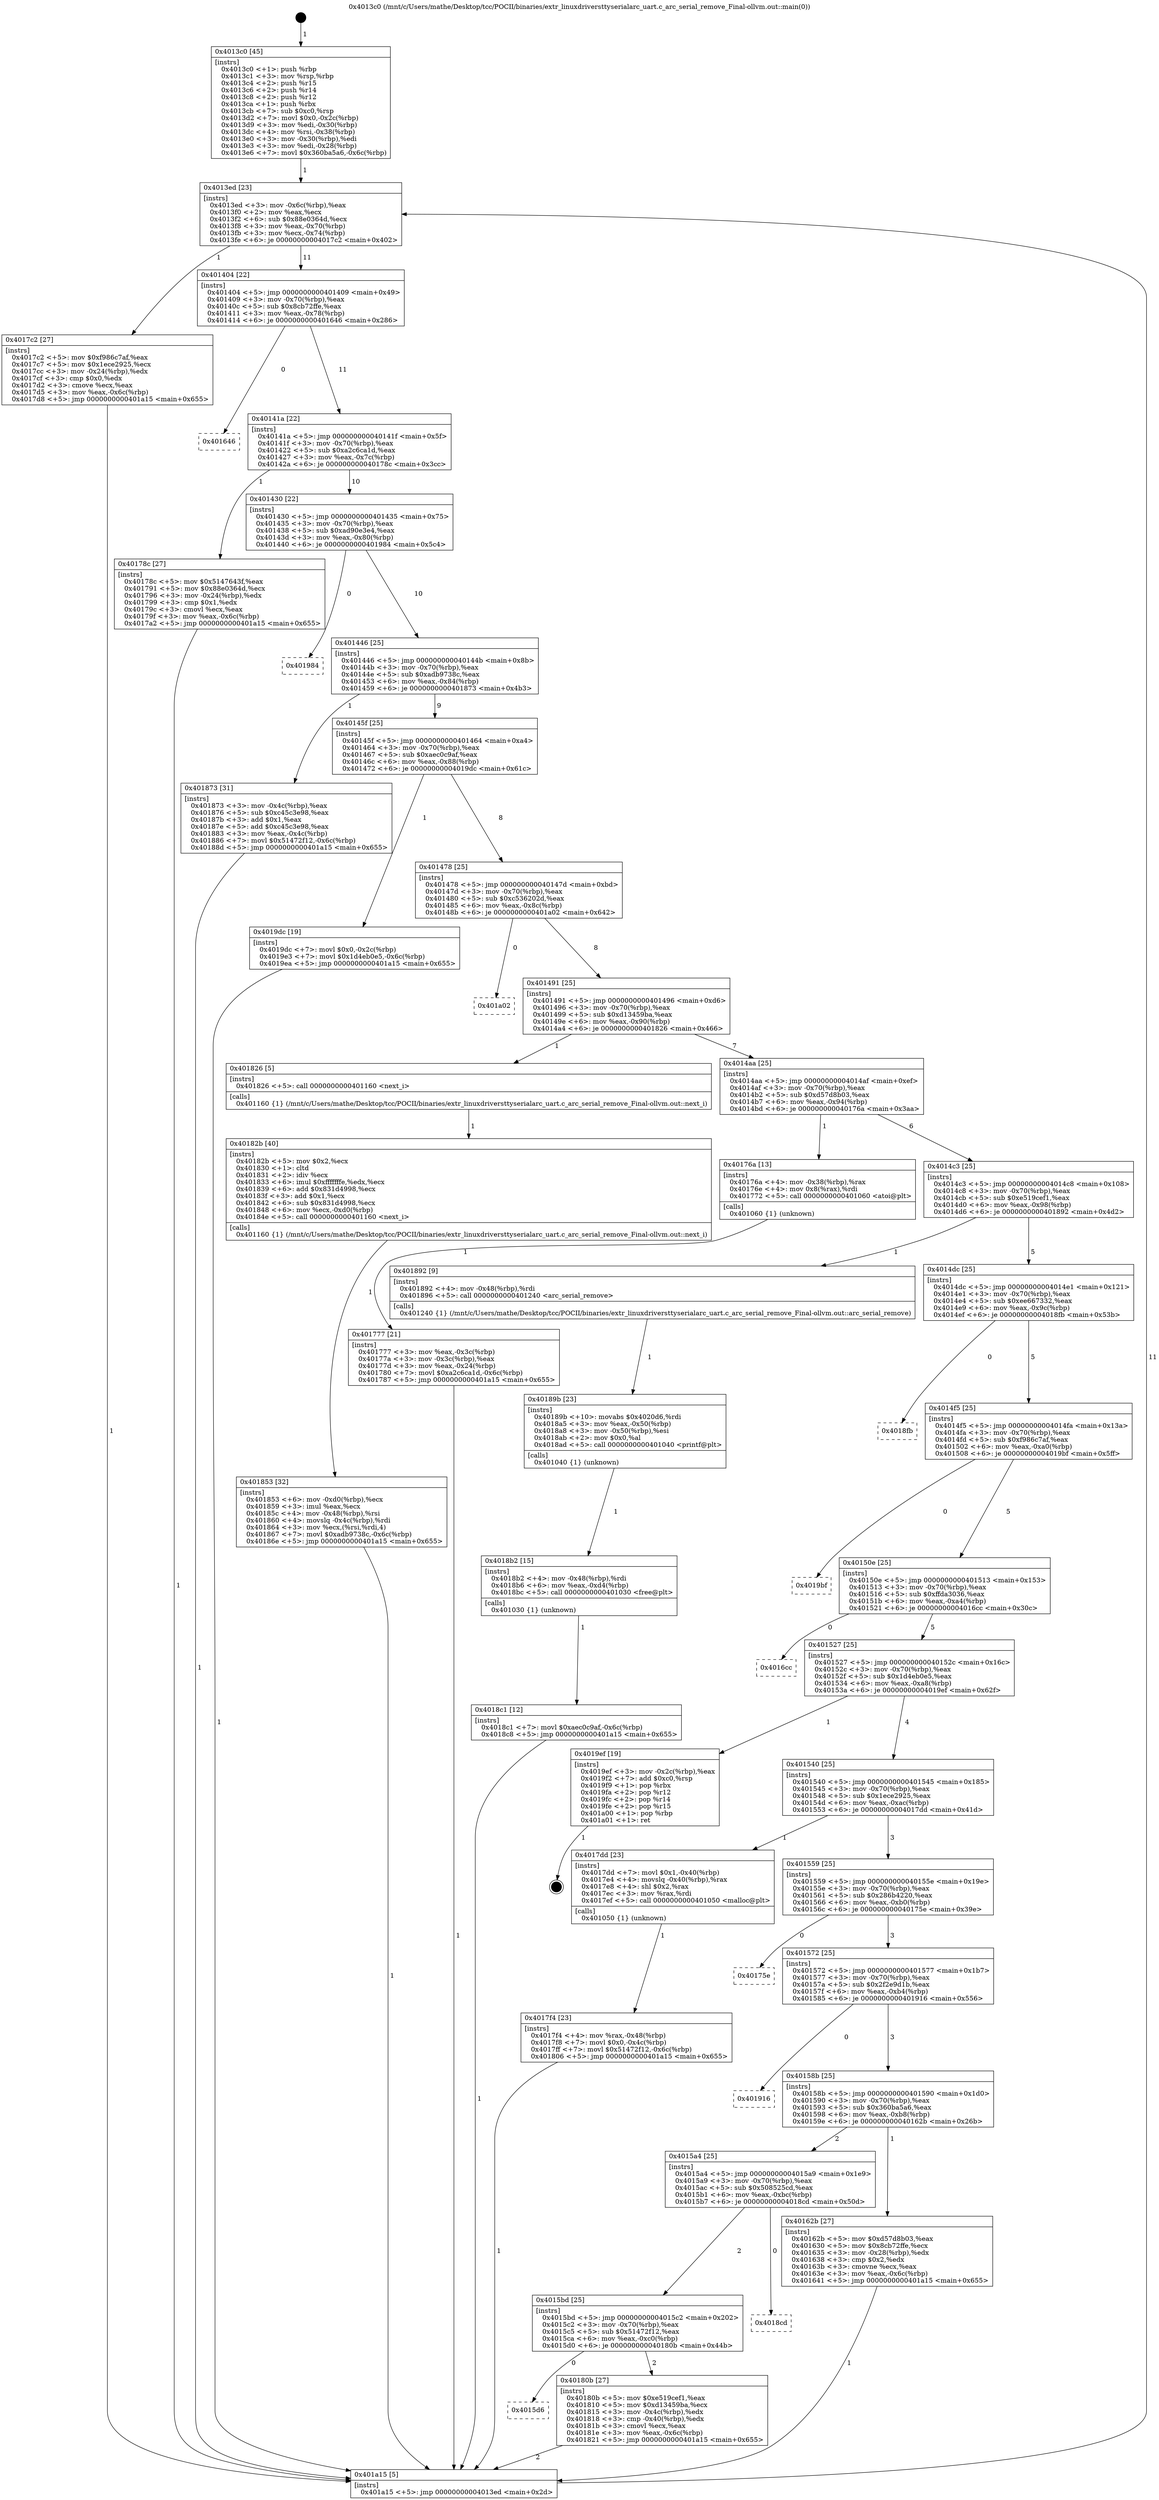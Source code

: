 digraph "0x4013c0" {
  label = "0x4013c0 (/mnt/c/Users/mathe/Desktop/tcc/POCII/binaries/extr_linuxdriversttyserialarc_uart.c_arc_serial_remove_Final-ollvm.out::main(0))"
  labelloc = "t"
  node[shape=record]

  Entry [label="",width=0.3,height=0.3,shape=circle,fillcolor=black,style=filled]
  "0x4013ed" [label="{
     0x4013ed [23]\l
     | [instrs]\l
     &nbsp;&nbsp;0x4013ed \<+3\>: mov -0x6c(%rbp),%eax\l
     &nbsp;&nbsp;0x4013f0 \<+2\>: mov %eax,%ecx\l
     &nbsp;&nbsp;0x4013f2 \<+6\>: sub $0x88e0364d,%ecx\l
     &nbsp;&nbsp;0x4013f8 \<+3\>: mov %eax,-0x70(%rbp)\l
     &nbsp;&nbsp;0x4013fb \<+3\>: mov %ecx,-0x74(%rbp)\l
     &nbsp;&nbsp;0x4013fe \<+6\>: je 00000000004017c2 \<main+0x402\>\l
  }"]
  "0x4017c2" [label="{
     0x4017c2 [27]\l
     | [instrs]\l
     &nbsp;&nbsp;0x4017c2 \<+5\>: mov $0xf986c7af,%eax\l
     &nbsp;&nbsp;0x4017c7 \<+5\>: mov $0x1ece2925,%ecx\l
     &nbsp;&nbsp;0x4017cc \<+3\>: mov -0x24(%rbp),%edx\l
     &nbsp;&nbsp;0x4017cf \<+3\>: cmp $0x0,%edx\l
     &nbsp;&nbsp;0x4017d2 \<+3\>: cmove %ecx,%eax\l
     &nbsp;&nbsp;0x4017d5 \<+3\>: mov %eax,-0x6c(%rbp)\l
     &nbsp;&nbsp;0x4017d8 \<+5\>: jmp 0000000000401a15 \<main+0x655\>\l
  }"]
  "0x401404" [label="{
     0x401404 [22]\l
     | [instrs]\l
     &nbsp;&nbsp;0x401404 \<+5\>: jmp 0000000000401409 \<main+0x49\>\l
     &nbsp;&nbsp;0x401409 \<+3\>: mov -0x70(%rbp),%eax\l
     &nbsp;&nbsp;0x40140c \<+5\>: sub $0x8cb72ffe,%eax\l
     &nbsp;&nbsp;0x401411 \<+3\>: mov %eax,-0x78(%rbp)\l
     &nbsp;&nbsp;0x401414 \<+6\>: je 0000000000401646 \<main+0x286\>\l
  }"]
  Exit [label="",width=0.3,height=0.3,shape=circle,fillcolor=black,style=filled,peripheries=2]
  "0x401646" [label="{
     0x401646\l
  }", style=dashed]
  "0x40141a" [label="{
     0x40141a [22]\l
     | [instrs]\l
     &nbsp;&nbsp;0x40141a \<+5\>: jmp 000000000040141f \<main+0x5f\>\l
     &nbsp;&nbsp;0x40141f \<+3\>: mov -0x70(%rbp),%eax\l
     &nbsp;&nbsp;0x401422 \<+5\>: sub $0xa2c6ca1d,%eax\l
     &nbsp;&nbsp;0x401427 \<+3\>: mov %eax,-0x7c(%rbp)\l
     &nbsp;&nbsp;0x40142a \<+6\>: je 000000000040178c \<main+0x3cc\>\l
  }"]
  "0x4018c1" [label="{
     0x4018c1 [12]\l
     | [instrs]\l
     &nbsp;&nbsp;0x4018c1 \<+7\>: movl $0xaec0c9af,-0x6c(%rbp)\l
     &nbsp;&nbsp;0x4018c8 \<+5\>: jmp 0000000000401a15 \<main+0x655\>\l
  }"]
  "0x40178c" [label="{
     0x40178c [27]\l
     | [instrs]\l
     &nbsp;&nbsp;0x40178c \<+5\>: mov $0x5147643f,%eax\l
     &nbsp;&nbsp;0x401791 \<+5\>: mov $0x88e0364d,%ecx\l
     &nbsp;&nbsp;0x401796 \<+3\>: mov -0x24(%rbp),%edx\l
     &nbsp;&nbsp;0x401799 \<+3\>: cmp $0x1,%edx\l
     &nbsp;&nbsp;0x40179c \<+3\>: cmovl %ecx,%eax\l
     &nbsp;&nbsp;0x40179f \<+3\>: mov %eax,-0x6c(%rbp)\l
     &nbsp;&nbsp;0x4017a2 \<+5\>: jmp 0000000000401a15 \<main+0x655\>\l
  }"]
  "0x401430" [label="{
     0x401430 [22]\l
     | [instrs]\l
     &nbsp;&nbsp;0x401430 \<+5\>: jmp 0000000000401435 \<main+0x75\>\l
     &nbsp;&nbsp;0x401435 \<+3\>: mov -0x70(%rbp),%eax\l
     &nbsp;&nbsp;0x401438 \<+5\>: sub $0xad90e3e4,%eax\l
     &nbsp;&nbsp;0x40143d \<+3\>: mov %eax,-0x80(%rbp)\l
     &nbsp;&nbsp;0x401440 \<+6\>: je 0000000000401984 \<main+0x5c4\>\l
  }"]
  "0x4018b2" [label="{
     0x4018b2 [15]\l
     | [instrs]\l
     &nbsp;&nbsp;0x4018b2 \<+4\>: mov -0x48(%rbp),%rdi\l
     &nbsp;&nbsp;0x4018b6 \<+6\>: mov %eax,-0xd4(%rbp)\l
     &nbsp;&nbsp;0x4018bc \<+5\>: call 0000000000401030 \<free@plt\>\l
     | [calls]\l
     &nbsp;&nbsp;0x401030 \{1\} (unknown)\l
  }"]
  "0x401984" [label="{
     0x401984\l
  }", style=dashed]
  "0x401446" [label="{
     0x401446 [25]\l
     | [instrs]\l
     &nbsp;&nbsp;0x401446 \<+5\>: jmp 000000000040144b \<main+0x8b\>\l
     &nbsp;&nbsp;0x40144b \<+3\>: mov -0x70(%rbp),%eax\l
     &nbsp;&nbsp;0x40144e \<+5\>: sub $0xadb9738c,%eax\l
     &nbsp;&nbsp;0x401453 \<+6\>: mov %eax,-0x84(%rbp)\l
     &nbsp;&nbsp;0x401459 \<+6\>: je 0000000000401873 \<main+0x4b3\>\l
  }"]
  "0x40189b" [label="{
     0x40189b [23]\l
     | [instrs]\l
     &nbsp;&nbsp;0x40189b \<+10\>: movabs $0x4020d6,%rdi\l
     &nbsp;&nbsp;0x4018a5 \<+3\>: mov %eax,-0x50(%rbp)\l
     &nbsp;&nbsp;0x4018a8 \<+3\>: mov -0x50(%rbp),%esi\l
     &nbsp;&nbsp;0x4018ab \<+2\>: mov $0x0,%al\l
     &nbsp;&nbsp;0x4018ad \<+5\>: call 0000000000401040 \<printf@plt\>\l
     | [calls]\l
     &nbsp;&nbsp;0x401040 \{1\} (unknown)\l
  }"]
  "0x401873" [label="{
     0x401873 [31]\l
     | [instrs]\l
     &nbsp;&nbsp;0x401873 \<+3\>: mov -0x4c(%rbp),%eax\l
     &nbsp;&nbsp;0x401876 \<+5\>: sub $0xc45c3e98,%eax\l
     &nbsp;&nbsp;0x40187b \<+3\>: add $0x1,%eax\l
     &nbsp;&nbsp;0x40187e \<+5\>: add $0xc45c3e98,%eax\l
     &nbsp;&nbsp;0x401883 \<+3\>: mov %eax,-0x4c(%rbp)\l
     &nbsp;&nbsp;0x401886 \<+7\>: movl $0x51472f12,-0x6c(%rbp)\l
     &nbsp;&nbsp;0x40188d \<+5\>: jmp 0000000000401a15 \<main+0x655\>\l
  }"]
  "0x40145f" [label="{
     0x40145f [25]\l
     | [instrs]\l
     &nbsp;&nbsp;0x40145f \<+5\>: jmp 0000000000401464 \<main+0xa4\>\l
     &nbsp;&nbsp;0x401464 \<+3\>: mov -0x70(%rbp),%eax\l
     &nbsp;&nbsp;0x401467 \<+5\>: sub $0xaec0c9af,%eax\l
     &nbsp;&nbsp;0x40146c \<+6\>: mov %eax,-0x88(%rbp)\l
     &nbsp;&nbsp;0x401472 \<+6\>: je 00000000004019dc \<main+0x61c\>\l
  }"]
  "0x401853" [label="{
     0x401853 [32]\l
     | [instrs]\l
     &nbsp;&nbsp;0x401853 \<+6\>: mov -0xd0(%rbp),%ecx\l
     &nbsp;&nbsp;0x401859 \<+3\>: imul %eax,%ecx\l
     &nbsp;&nbsp;0x40185c \<+4\>: mov -0x48(%rbp),%rsi\l
     &nbsp;&nbsp;0x401860 \<+4\>: movslq -0x4c(%rbp),%rdi\l
     &nbsp;&nbsp;0x401864 \<+3\>: mov %ecx,(%rsi,%rdi,4)\l
     &nbsp;&nbsp;0x401867 \<+7\>: movl $0xadb9738c,-0x6c(%rbp)\l
     &nbsp;&nbsp;0x40186e \<+5\>: jmp 0000000000401a15 \<main+0x655\>\l
  }"]
  "0x4019dc" [label="{
     0x4019dc [19]\l
     | [instrs]\l
     &nbsp;&nbsp;0x4019dc \<+7\>: movl $0x0,-0x2c(%rbp)\l
     &nbsp;&nbsp;0x4019e3 \<+7\>: movl $0x1d4eb0e5,-0x6c(%rbp)\l
     &nbsp;&nbsp;0x4019ea \<+5\>: jmp 0000000000401a15 \<main+0x655\>\l
  }"]
  "0x401478" [label="{
     0x401478 [25]\l
     | [instrs]\l
     &nbsp;&nbsp;0x401478 \<+5\>: jmp 000000000040147d \<main+0xbd\>\l
     &nbsp;&nbsp;0x40147d \<+3\>: mov -0x70(%rbp),%eax\l
     &nbsp;&nbsp;0x401480 \<+5\>: sub $0xc536202d,%eax\l
     &nbsp;&nbsp;0x401485 \<+6\>: mov %eax,-0x8c(%rbp)\l
     &nbsp;&nbsp;0x40148b \<+6\>: je 0000000000401a02 \<main+0x642\>\l
  }"]
  "0x40182b" [label="{
     0x40182b [40]\l
     | [instrs]\l
     &nbsp;&nbsp;0x40182b \<+5\>: mov $0x2,%ecx\l
     &nbsp;&nbsp;0x401830 \<+1\>: cltd\l
     &nbsp;&nbsp;0x401831 \<+2\>: idiv %ecx\l
     &nbsp;&nbsp;0x401833 \<+6\>: imul $0xfffffffe,%edx,%ecx\l
     &nbsp;&nbsp;0x401839 \<+6\>: add $0x831d4998,%ecx\l
     &nbsp;&nbsp;0x40183f \<+3\>: add $0x1,%ecx\l
     &nbsp;&nbsp;0x401842 \<+6\>: sub $0x831d4998,%ecx\l
     &nbsp;&nbsp;0x401848 \<+6\>: mov %ecx,-0xd0(%rbp)\l
     &nbsp;&nbsp;0x40184e \<+5\>: call 0000000000401160 \<next_i\>\l
     | [calls]\l
     &nbsp;&nbsp;0x401160 \{1\} (/mnt/c/Users/mathe/Desktop/tcc/POCII/binaries/extr_linuxdriversttyserialarc_uart.c_arc_serial_remove_Final-ollvm.out::next_i)\l
  }"]
  "0x401a02" [label="{
     0x401a02\l
  }", style=dashed]
  "0x401491" [label="{
     0x401491 [25]\l
     | [instrs]\l
     &nbsp;&nbsp;0x401491 \<+5\>: jmp 0000000000401496 \<main+0xd6\>\l
     &nbsp;&nbsp;0x401496 \<+3\>: mov -0x70(%rbp),%eax\l
     &nbsp;&nbsp;0x401499 \<+5\>: sub $0xd13459ba,%eax\l
     &nbsp;&nbsp;0x40149e \<+6\>: mov %eax,-0x90(%rbp)\l
     &nbsp;&nbsp;0x4014a4 \<+6\>: je 0000000000401826 \<main+0x466\>\l
  }"]
  "0x4015d6" [label="{
     0x4015d6\l
  }", style=dashed]
  "0x401826" [label="{
     0x401826 [5]\l
     | [instrs]\l
     &nbsp;&nbsp;0x401826 \<+5\>: call 0000000000401160 \<next_i\>\l
     | [calls]\l
     &nbsp;&nbsp;0x401160 \{1\} (/mnt/c/Users/mathe/Desktop/tcc/POCII/binaries/extr_linuxdriversttyserialarc_uart.c_arc_serial_remove_Final-ollvm.out::next_i)\l
  }"]
  "0x4014aa" [label="{
     0x4014aa [25]\l
     | [instrs]\l
     &nbsp;&nbsp;0x4014aa \<+5\>: jmp 00000000004014af \<main+0xef\>\l
     &nbsp;&nbsp;0x4014af \<+3\>: mov -0x70(%rbp),%eax\l
     &nbsp;&nbsp;0x4014b2 \<+5\>: sub $0xd57d8b03,%eax\l
     &nbsp;&nbsp;0x4014b7 \<+6\>: mov %eax,-0x94(%rbp)\l
     &nbsp;&nbsp;0x4014bd \<+6\>: je 000000000040176a \<main+0x3aa\>\l
  }"]
  "0x40180b" [label="{
     0x40180b [27]\l
     | [instrs]\l
     &nbsp;&nbsp;0x40180b \<+5\>: mov $0xe519cef1,%eax\l
     &nbsp;&nbsp;0x401810 \<+5\>: mov $0xd13459ba,%ecx\l
     &nbsp;&nbsp;0x401815 \<+3\>: mov -0x4c(%rbp),%edx\l
     &nbsp;&nbsp;0x401818 \<+3\>: cmp -0x40(%rbp),%edx\l
     &nbsp;&nbsp;0x40181b \<+3\>: cmovl %ecx,%eax\l
     &nbsp;&nbsp;0x40181e \<+3\>: mov %eax,-0x6c(%rbp)\l
     &nbsp;&nbsp;0x401821 \<+5\>: jmp 0000000000401a15 \<main+0x655\>\l
  }"]
  "0x40176a" [label="{
     0x40176a [13]\l
     | [instrs]\l
     &nbsp;&nbsp;0x40176a \<+4\>: mov -0x38(%rbp),%rax\l
     &nbsp;&nbsp;0x40176e \<+4\>: mov 0x8(%rax),%rdi\l
     &nbsp;&nbsp;0x401772 \<+5\>: call 0000000000401060 \<atoi@plt\>\l
     | [calls]\l
     &nbsp;&nbsp;0x401060 \{1\} (unknown)\l
  }"]
  "0x4014c3" [label="{
     0x4014c3 [25]\l
     | [instrs]\l
     &nbsp;&nbsp;0x4014c3 \<+5\>: jmp 00000000004014c8 \<main+0x108\>\l
     &nbsp;&nbsp;0x4014c8 \<+3\>: mov -0x70(%rbp),%eax\l
     &nbsp;&nbsp;0x4014cb \<+5\>: sub $0xe519cef1,%eax\l
     &nbsp;&nbsp;0x4014d0 \<+6\>: mov %eax,-0x98(%rbp)\l
     &nbsp;&nbsp;0x4014d6 \<+6\>: je 0000000000401892 \<main+0x4d2\>\l
  }"]
  "0x4015bd" [label="{
     0x4015bd [25]\l
     | [instrs]\l
     &nbsp;&nbsp;0x4015bd \<+5\>: jmp 00000000004015c2 \<main+0x202\>\l
     &nbsp;&nbsp;0x4015c2 \<+3\>: mov -0x70(%rbp),%eax\l
     &nbsp;&nbsp;0x4015c5 \<+5\>: sub $0x51472f12,%eax\l
     &nbsp;&nbsp;0x4015ca \<+6\>: mov %eax,-0xc0(%rbp)\l
     &nbsp;&nbsp;0x4015d0 \<+6\>: je 000000000040180b \<main+0x44b\>\l
  }"]
  "0x401892" [label="{
     0x401892 [9]\l
     | [instrs]\l
     &nbsp;&nbsp;0x401892 \<+4\>: mov -0x48(%rbp),%rdi\l
     &nbsp;&nbsp;0x401896 \<+5\>: call 0000000000401240 \<arc_serial_remove\>\l
     | [calls]\l
     &nbsp;&nbsp;0x401240 \{1\} (/mnt/c/Users/mathe/Desktop/tcc/POCII/binaries/extr_linuxdriversttyserialarc_uart.c_arc_serial_remove_Final-ollvm.out::arc_serial_remove)\l
  }"]
  "0x4014dc" [label="{
     0x4014dc [25]\l
     | [instrs]\l
     &nbsp;&nbsp;0x4014dc \<+5\>: jmp 00000000004014e1 \<main+0x121\>\l
     &nbsp;&nbsp;0x4014e1 \<+3\>: mov -0x70(%rbp),%eax\l
     &nbsp;&nbsp;0x4014e4 \<+5\>: sub $0xee667332,%eax\l
     &nbsp;&nbsp;0x4014e9 \<+6\>: mov %eax,-0x9c(%rbp)\l
     &nbsp;&nbsp;0x4014ef \<+6\>: je 00000000004018fb \<main+0x53b\>\l
  }"]
  "0x4018cd" [label="{
     0x4018cd\l
  }", style=dashed]
  "0x4018fb" [label="{
     0x4018fb\l
  }", style=dashed]
  "0x4014f5" [label="{
     0x4014f5 [25]\l
     | [instrs]\l
     &nbsp;&nbsp;0x4014f5 \<+5\>: jmp 00000000004014fa \<main+0x13a\>\l
     &nbsp;&nbsp;0x4014fa \<+3\>: mov -0x70(%rbp),%eax\l
     &nbsp;&nbsp;0x4014fd \<+5\>: sub $0xf986c7af,%eax\l
     &nbsp;&nbsp;0x401502 \<+6\>: mov %eax,-0xa0(%rbp)\l
     &nbsp;&nbsp;0x401508 \<+6\>: je 00000000004019bf \<main+0x5ff\>\l
  }"]
  "0x4017f4" [label="{
     0x4017f4 [23]\l
     | [instrs]\l
     &nbsp;&nbsp;0x4017f4 \<+4\>: mov %rax,-0x48(%rbp)\l
     &nbsp;&nbsp;0x4017f8 \<+7\>: movl $0x0,-0x4c(%rbp)\l
     &nbsp;&nbsp;0x4017ff \<+7\>: movl $0x51472f12,-0x6c(%rbp)\l
     &nbsp;&nbsp;0x401806 \<+5\>: jmp 0000000000401a15 \<main+0x655\>\l
  }"]
  "0x4019bf" [label="{
     0x4019bf\l
  }", style=dashed]
  "0x40150e" [label="{
     0x40150e [25]\l
     | [instrs]\l
     &nbsp;&nbsp;0x40150e \<+5\>: jmp 0000000000401513 \<main+0x153\>\l
     &nbsp;&nbsp;0x401513 \<+3\>: mov -0x70(%rbp),%eax\l
     &nbsp;&nbsp;0x401516 \<+5\>: sub $0xffda3036,%eax\l
     &nbsp;&nbsp;0x40151b \<+6\>: mov %eax,-0xa4(%rbp)\l
     &nbsp;&nbsp;0x401521 \<+6\>: je 00000000004016cc \<main+0x30c\>\l
  }"]
  "0x401777" [label="{
     0x401777 [21]\l
     | [instrs]\l
     &nbsp;&nbsp;0x401777 \<+3\>: mov %eax,-0x3c(%rbp)\l
     &nbsp;&nbsp;0x40177a \<+3\>: mov -0x3c(%rbp),%eax\l
     &nbsp;&nbsp;0x40177d \<+3\>: mov %eax,-0x24(%rbp)\l
     &nbsp;&nbsp;0x401780 \<+7\>: movl $0xa2c6ca1d,-0x6c(%rbp)\l
     &nbsp;&nbsp;0x401787 \<+5\>: jmp 0000000000401a15 \<main+0x655\>\l
  }"]
  "0x4016cc" [label="{
     0x4016cc\l
  }", style=dashed]
  "0x401527" [label="{
     0x401527 [25]\l
     | [instrs]\l
     &nbsp;&nbsp;0x401527 \<+5\>: jmp 000000000040152c \<main+0x16c\>\l
     &nbsp;&nbsp;0x40152c \<+3\>: mov -0x70(%rbp),%eax\l
     &nbsp;&nbsp;0x40152f \<+5\>: sub $0x1d4eb0e5,%eax\l
     &nbsp;&nbsp;0x401534 \<+6\>: mov %eax,-0xa8(%rbp)\l
     &nbsp;&nbsp;0x40153a \<+6\>: je 00000000004019ef \<main+0x62f\>\l
  }"]
  "0x4013c0" [label="{
     0x4013c0 [45]\l
     | [instrs]\l
     &nbsp;&nbsp;0x4013c0 \<+1\>: push %rbp\l
     &nbsp;&nbsp;0x4013c1 \<+3\>: mov %rsp,%rbp\l
     &nbsp;&nbsp;0x4013c4 \<+2\>: push %r15\l
     &nbsp;&nbsp;0x4013c6 \<+2\>: push %r14\l
     &nbsp;&nbsp;0x4013c8 \<+2\>: push %r12\l
     &nbsp;&nbsp;0x4013ca \<+1\>: push %rbx\l
     &nbsp;&nbsp;0x4013cb \<+7\>: sub $0xc0,%rsp\l
     &nbsp;&nbsp;0x4013d2 \<+7\>: movl $0x0,-0x2c(%rbp)\l
     &nbsp;&nbsp;0x4013d9 \<+3\>: mov %edi,-0x30(%rbp)\l
     &nbsp;&nbsp;0x4013dc \<+4\>: mov %rsi,-0x38(%rbp)\l
     &nbsp;&nbsp;0x4013e0 \<+3\>: mov -0x30(%rbp),%edi\l
     &nbsp;&nbsp;0x4013e3 \<+3\>: mov %edi,-0x28(%rbp)\l
     &nbsp;&nbsp;0x4013e6 \<+7\>: movl $0x360ba5a6,-0x6c(%rbp)\l
  }"]
  "0x4019ef" [label="{
     0x4019ef [19]\l
     | [instrs]\l
     &nbsp;&nbsp;0x4019ef \<+3\>: mov -0x2c(%rbp),%eax\l
     &nbsp;&nbsp;0x4019f2 \<+7\>: add $0xc0,%rsp\l
     &nbsp;&nbsp;0x4019f9 \<+1\>: pop %rbx\l
     &nbsp;&nbsp;0x4019fa \<+2\>: pop %r12\l
     &nbsp;&nbsp;0x4019fc \<+2\>: pop %r14\l
     &nbsp;&nbsp;0x4019fe \<+2\>: pop %r15\l
     &nbsp;&nbsp;0x401a00 \<+1\>: pop %rbp\l
     &nbsp;&nbsp;0x401a01 \<+1\>: ret\l
  }"]
  "0x401540" [label="{
     0x401540 [25]\l
     | [instrs]\l
     &nbsp;&nbsp;0x401540 \<+5\>: jmp 0000000000401545 \<main+0x185\>\l
     &nbsp;&nbsp;0x401545 \<+3\>: mov -0x70(%rbp),%eax\l
     &nbsp;&nbsp;0x401548 \<+5\>: sub $0x1ece2925,%eax\l
     &nbsp;&nbsp;0x40154d \<+6\>: mov %eax,-0xac(%rbp)\l
     &nbsp;&nbsp;0x401553 \<+6\>: je 00000000004017dd \<main+0x41d\>\l
  }"]
  "0x401a15" [label="{
     0x401a15 [5]\l
     | [instrs]\l
     &nbsp;&nbsp;0x401a15 \<+5\>: jmp 00000000004013ed \<main+0x2d\>\l
  }"]
  "0x4017dd" [label="{
     0x4017dd [23]\l
     | [instrs]\l
     &nbsp;&nbsp;0x4017dd \<+7\>: movl $0x1,-0x40(%rbp)\l
     &nbsp;&nbsp;0x4017e4 \<+4\>: movslq -0x40(%rbp),%rax\l
     &nbsp;&nbsp;0x4017e8 \<+4\>: shl $0x2,%rax\l
     &nbsp;&nbsp;0x4017ec \<+3\>: mov %rax,%rdi\l
     &nbsp;&nbsp;0x4017ef \<+5\>: call 0000000000401050 \<malloc@plt\>\l
     | [calls]\l
     &nbsp;&nbsp;0x401050 \{1\} (unknown)\l
  }"]
  "0x401559" [label="{
     0x401559 [25]\l
     | [instrs]\l
     &nbsp;&nbsp;0x401559 \<+5\>: jmp 000000000040155e \<main+0x19e\>\l
     &nbsp;&nbsp;0x40155e \<+3\>: mov -0x70(%rbp),%eax\l
     &nbsp;&nbsp;0x401561 \<+5\>: sub $0x286b4220,%eax\l
     &nbsp;&nbsp;0x401566 \<+6\>: mov %eax,-0xb0(%rbp)\l
     &nbsp;&nbsp;0x40156c \<+6\>: je 000000000040175e \<main+0x39e\>\l
  }"]
  "0x4015a4" [label="{
     0x4015a4 [25]\l
     | [instrs]\l
     &nbsp;&nbsp;0x4015a4 \<+5\>: jmp 00000000004015a9 \<main+0x1e9\>\l
     &nbsp;&nbsp;0x4015a9 \<+3\>: mov -0x70(%rbp),%eax\l
     &nbsp;&nbsp;0x4015ac \<+5\>: sub $0x508525cd,%eax\l
     &nbsp;&nbsp;0x4015b1 \<+6\>: mov %eax,-0xbc(%rbp)\l
     &nbsp;&nbsp;0x4015b7 \<+6\>: je 00000000004018cd \<main+0x50d\>\l
  }"]
  "0x40175e" [label="{
     0x40175e\l
  }", style=dashed]
  "0x401572" [label="{
     0x401572 [25]\l
     | [instrs]\l
     &nbsp;&nbsp;0x401572 \<+5\>: jmp 0000000000401577 \<main+0x1b7\>\l
     &nbsp;&nbsp;0x401577 \<+3\>: mov -0x70(%rbp),%eax\l
     &nbsp;&nbsp;0x40157a \<+5\>: sub $0x2f2e9d1b,%eax\l
     &nbsp;&nbsp;0x40157f \<+6\>: mov %eax,-0xb4(%rbp)\l
     &nbsp;&nbsp;0x401585 \<+6\>: je 0000000000401916 \<main+0x556\>\l
  }"]
  "0x40162b" [label="{
     0x40162b [27]\l
     | [instrs]\l
     &nbsp;&nbsp;0x40162b \<+5\>: mov $0xd57d8b03,%eax\l
     &nbsp;&nbsp;0x401630 \<+5\>: mov $0x8cb72ffe,%ecx\l
     &nbsp;&nbsp;0x401635 \<+3\>: mov -0x28(%rbp),%edx\l
     &nbsp;&nbsp;0x401638 \<+3\>: cmp $0x2,%edx\l
     &nbsp;&nbsp;0x40163b \<+3\>: cmovne %ecx,%eax\l
     &nbsp;&nbsp;0x40163e \<+3\>: mov %eax,-0x6c(%rbp)\l
     &nbsp;&nbsp;0x401641 \<+5\>: jmp 0000000000401a15 \<main+0x655\>\l
  }"]
  "0x401916" [label="{
     0x401916\l
  }", style=dashed]
  "0x40158b" [label="{
     0x40158b [25]\l
     | [instrs]\l
     &nbsp;&nbsp;0x40158b \<+5\>: jmp 0000000000401590 \<main+0x1d0\>\l
     &nbsp;&nbsp;0x401590 \<+3\>: mov -0x70(%rbp),%eax\l
     &nbsp;&nbsp;0x401593 \<+5\>: sub $0x360ba5a6,%eax\l
     &nbsp;&nbsp;0x401598 \<+6\>: mov %eax,-0xb8(%rbp)\l
     &nbsp;&nbsp;0x40159e \<+6\>: je 000000000040162b \<main+0x26b\>\l
  }"]
  Entry -> "0x4013c0" [label=" 1"]
  "0x4013ed" -> "0x4017c2" [label=" 1"]
  "0x4013ed" -> "0x401404" [label=" 11"]
  "0x4019ef" -> Exit [label=" 1"]
  "0x401404" -> "0x401646" [label=" 0"]
  "0x401404" -> "0x40141a" [label=" 11"]
  "0x4019dc" -> "0x401a15" [label=" 1"]
  "0x40141a" -> "0x40178c" [label=" 1"]
  "0x40141a" -> "0x401430" [label=" 10"]
  "0x4018c1" -> "0x401a15" [label=" 1"]
  "0x401430" -> "0x401984" [label=" 0"]
  "0x401430" -> "0x401446" [label=" 10"]
  "0x4018b2" -> "0x4018c1" [label=" 1"]
  "0x401446" -> "0x401873" [label=" 1"]
  "0x401446" -> "0x40145f" [label=" 9"]
  "0x40189b" -> "0x4018b2" [label=" 1"]
  "0x40145f" -> "0x4019dc" [label=" 1"]
  "0x40145f" -> "0x401478" [label=" 8"]
  "0x401892" -> "0x40189b" [label=" 1"]
  "0x401478" -> "0x401a02" [label=" 0"]
  "0x401478" -> "0x401491" [label=" 8"]
  "0x401873" -> "0x401a15" [label=" 1"]
  "0x401491" -> "0x401826" [label=" 1"]
  "0x401491" -> "0x4014aa" [label=" 7"]
  "0x401853" -> "0x401a15" [label=" 1"]
  "0x4014aa" -> "0x40176a" [label=" 1"]
  "0x4014aa" -> "0x4014c3" [label=" 6"]
  "0x40182b" -> "0x401853" [label=" 1"]
  "0x4014c3" -> "0x401892" [label=" 1"]
  "0x4014c3" -> "0x4014dc" [label=" 5"]
  "0x40180b" -> "0x401a15" [label=" 2"]
  "0x4014dc" -> "0x4018fb" [label=" 0"]
  "0x4014dc" -> "0x4014f5" [label=" 5"]
  "0x4015bd" -> "0x4015d6" [label=" 0"]
  "0x4014f5" -> "0x4019bf" [label=" 0"]
  "0x4014f5" -> "0x40150e" [label=" 5"]
  "0x401826" -> "0x40182b" [label=" 1"]
  "0x40150e" -> "0x4016cc" [label=" 0"]
  "0x40150e" -> "0x401527" [label=" 5"]
  "0x4015a4" -> "0x4015bd" [label=" 2"]
  "0x401527" -> "0x4019ef" [label=" 1"]
  "0x401527" -> "0x401540" [label=" 4"]
  "0x4015a4" -> "0x4018cd" [label=" 0"]
  "0x401540" -> "0x4017dd" [label=" 1"]
  "0x401540" -> "0x401559" [label=" 3"]
  "0x4015bd" -> "0x40180b" [label=" 2"]
  "0x401559" -> "0x40175e" [label=" 0"]
  "0x401559" -> "0x401572" [label=" 3"]
  "0x4017f4" -> "0x401a15" [label=" 1"]
  "0x401572" -> "0x401916" [label=" 0"]
  "0x401572" -> "0x40158b" [label=" 3"]
  "0x4017dd" -> "0x4017f4" [label=" 1"]
  "0x40158b" -> "0x40162b" [label=" 1"]
  "0x40158b" -> "0x4015a4" [label=" 2"]
  "0x40162b" -> "0x401a15" [label=" 1"]
  "0x4013c0" -> "0x4013ed" [label=" 1"]
  "0x401a15" -> "0x4013ed" [label=" 11"]
  "0x40176a" -> "0x401777" [label=" 1"]
  "0x401777" -> "0x401a15" [label=" 1"]
  "0x40178c" -> "0x401a15" [label=" 1"]
  "0x4017c2" -> "0x401a15" [label=" 1"]
}
